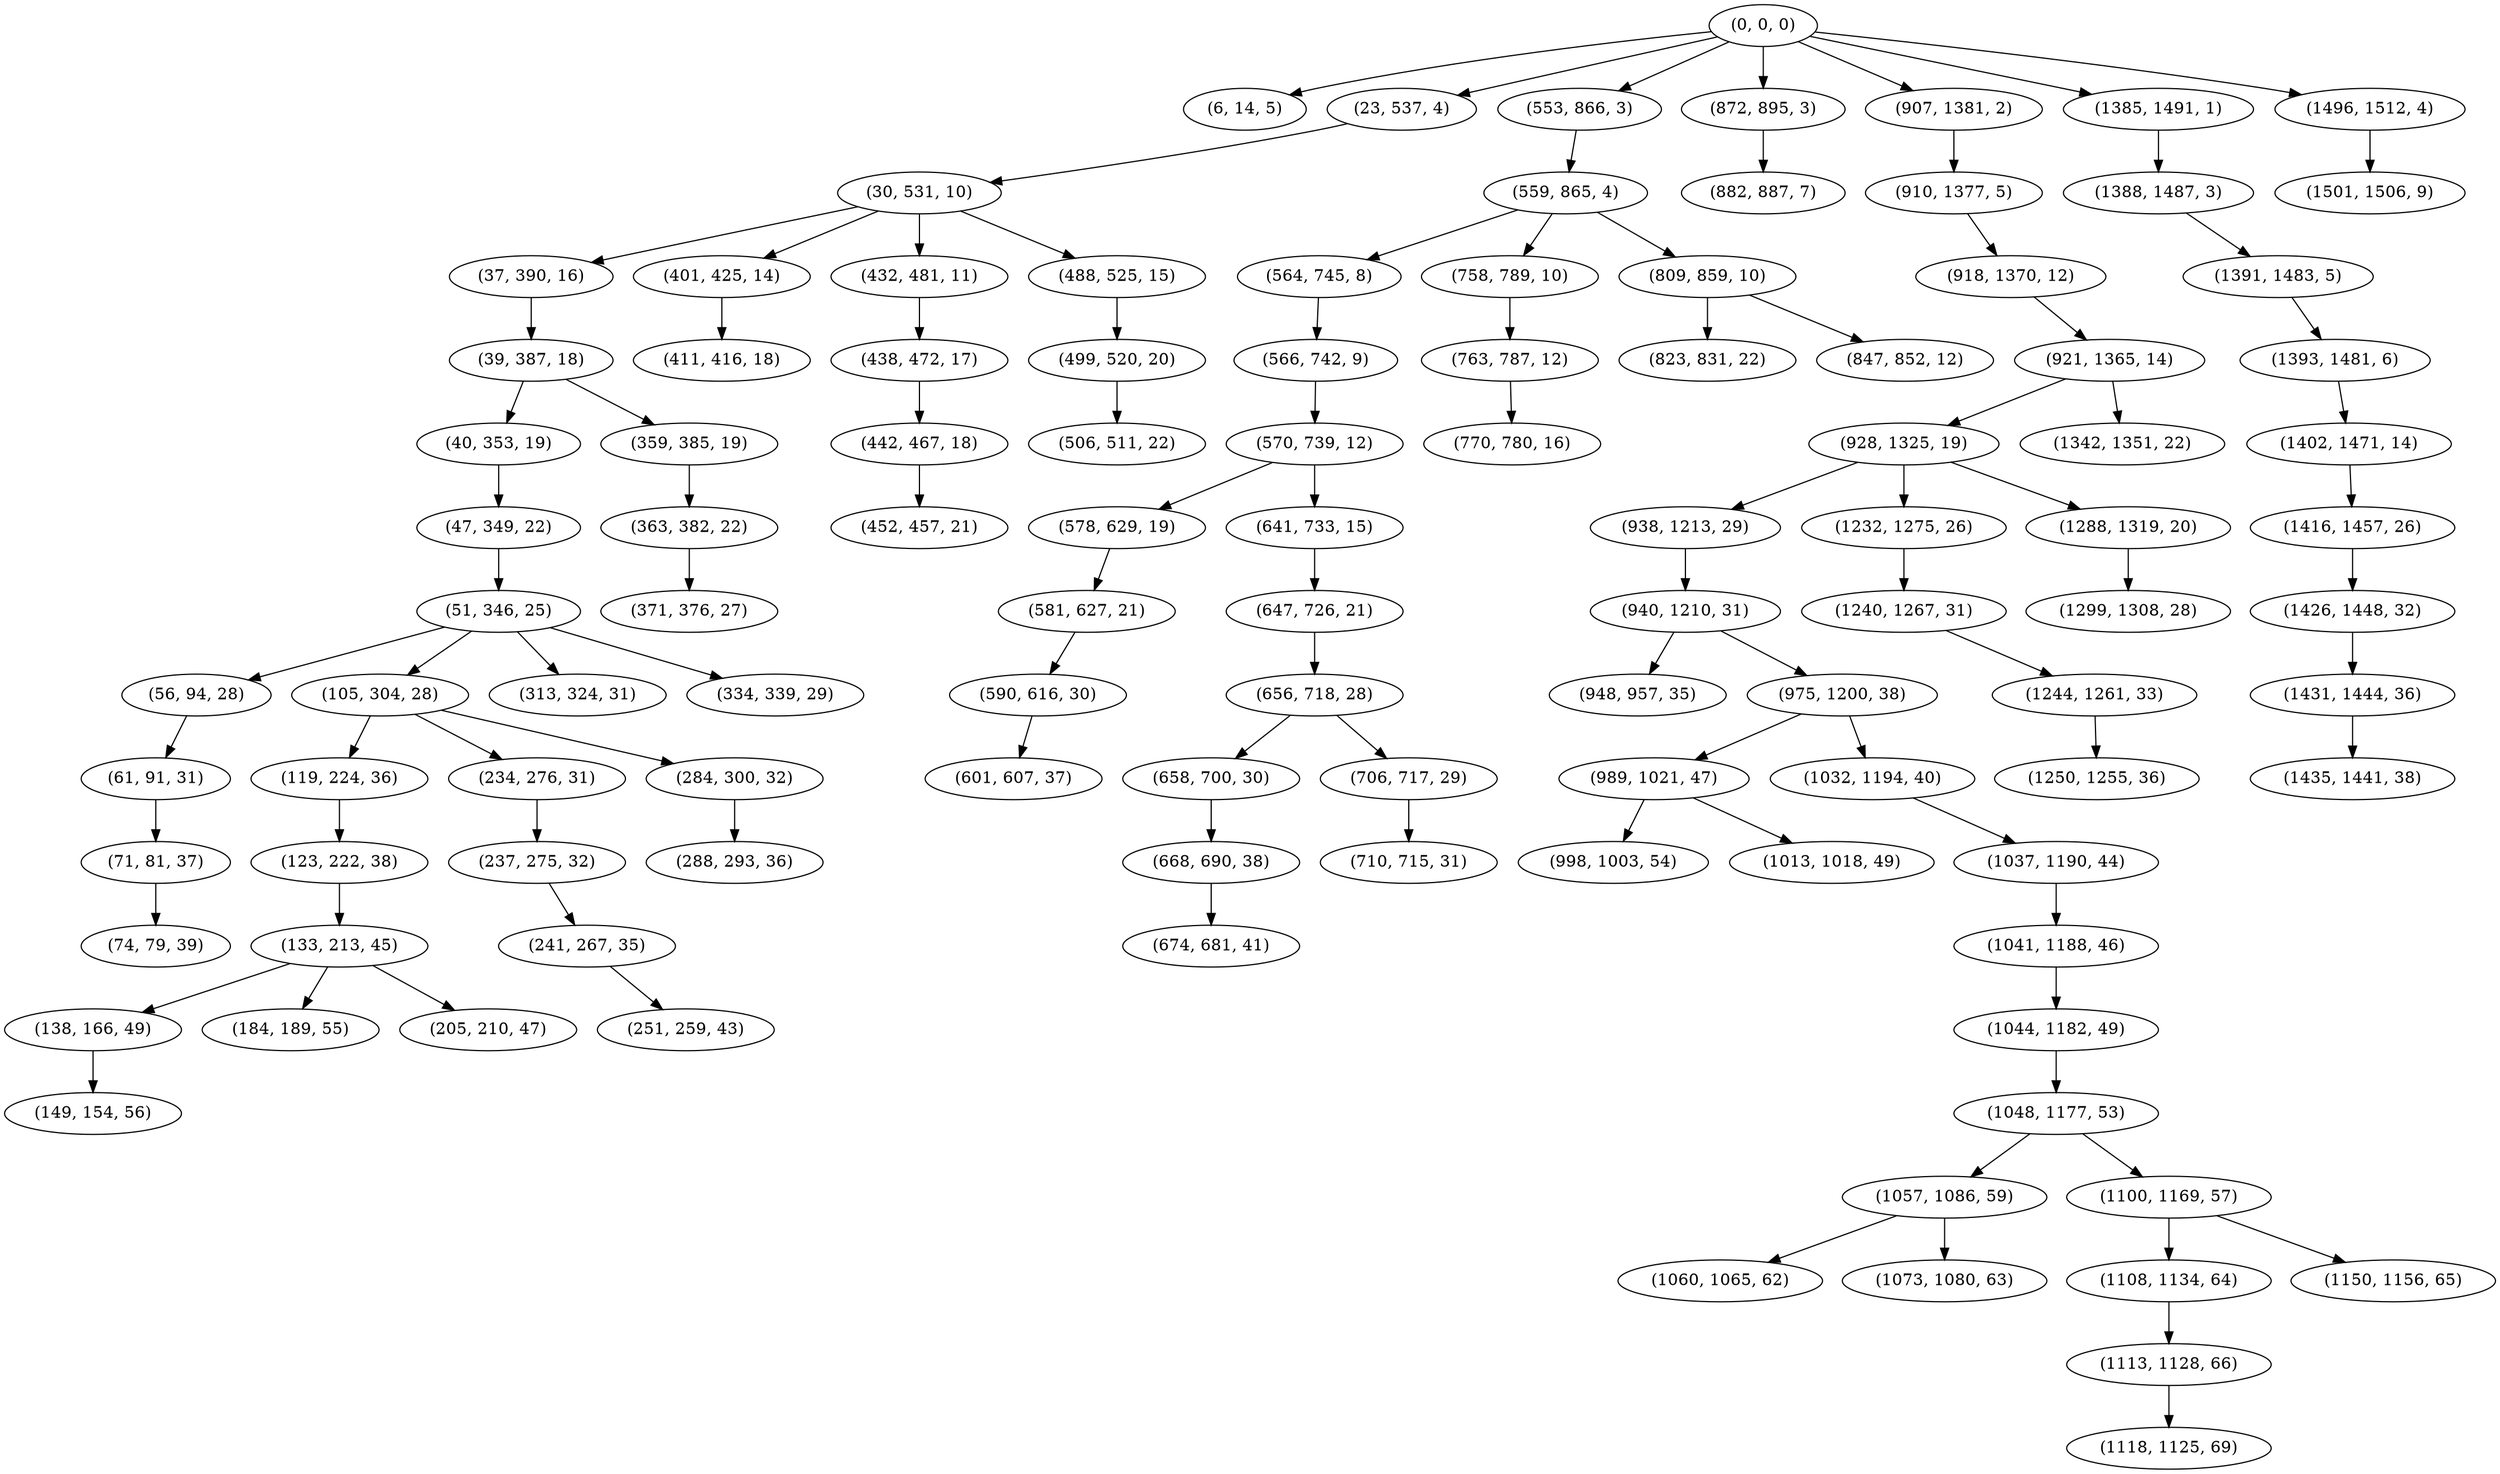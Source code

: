 digraph tree {
    "(0, 0, 0)";
    "(6, 14, 5)";
    "(23, 537, 4)";
    "(30, 531, 10)";
    "(37, 390, 16)";
    "(39, 387, 18)";
    "(40, 353, 19)";
    "(47, 349, 22)";
    "(51, 346, 25)";
    "(56, 94, 28)";
    "(61, 91, 31)";
    "(71, 81, 37)";
    "(74, 79, 39)";
    "(105, 304, 28)";
    "(119, 224, 36)";
    "(123, 222, 38)";
    "(133, 213, 45)";
    "(138, 166, 49)";
    "(149, 154, 56)";
    "(184, 189, 55)";
    "(205, 210, 47)";
    "(234, 276, 31)";
    "(237, 275, 32)";
    "(241, 267, 35)";
    "(251, 259, 43)";
    "(284, 300, 32)";
    "(288, 293, 36)";
    "(313, 324, 31)";
    "(334, 339, 29)";
    "(359, 385, 19)";
    "(363, 382, 22)";
    "(371, 376, 27)";
    "(401, 425, 14)";
    "(411, 416, 18)";
    "(432, 481, 11)";
    "(438, 472, 17)";
    "(442, 467, 18)";
    "(452, 457, 21)";
    "(488, 525, 15)";
    "(499, 520, 20)";
    "(506, 511, 22)";
    "(553, 866, 3)";
    "(559, 865, 4)";
    "(564, 745, 8)";
    "(566, 742, 9)";
    "(570, 739, 12)";
    "(578, 629, 19)";
    "(581, 627, 21)";
    "(590, 616, 30)";
    "(601, 607, 37)";
    "(641, 733, 15)";
    "(647, 726, 21)";
    "(656, 718, 28)";
    "(658, 700, 30)";
    "(668, 690, 38)";
    "(674, 681, 41)";
    "(706, 717, 29)";
    "(710, 715, 31)";
    "(758, 789, 10)";
    "(763, 787, 12)";
    "(770, 780, 16)";
    "(809, 859, 10)";
    "(823, 831, 22)";
    "(847, 852, 12)";
    "(872, 895, 3)";
    "(882, 887, 7)";
    "(907, 1381, 2)";
    "(910, 1377, 5)";
    "(918, 1370, 12)";
    "(921, 1365, 14)";
    "(928, 1325, 19)";
    "(938, 1213, 29)";
    "(940, 1210, 31)";
    "(948, 957, 35)";
    "(975, 1200, 38)";
    "(989, 1021, 47)";
    "(998, 1003, 54)";
    "(1013, 1018, 49)";
    "(1032, 1194, 40)";
    "(1037, 1190, 44)";
    "(1041, 1188, 46)";
    "(1044, 1182, 49)";
    "(1048, 1177, 53)";
    "(1057, 1086, 59)";
    "(1060, 1065, 62)";
    "(1073, 1080, 63)";
    "(1100, 1169, 57)";
    "(1108, 1134, 64)";
    "(1113, 1128, 66)";
    "(1118, 1125, 69)";
    "(1150, 1156, 65)";
    "(1232, 1275, 26)";
    "(1240, 1267, 31)";
    "(1244, 1261, 33)";
    "(1250, 1255, 36)";
    "(1288, 1319, 20)";
    "(1299, 1308, 28)";
    "(1342, 1351, 22)";
    "(1385, 1491, 1)";
    "(1388, 1487, 3)";
    "(1391, 1483, 5)";
    "(1393, 1481, 6)";
    "(1402, 1471, 14)";
    "(1416, 1457, 26)";
    "(1426, 1448, 32)";
    "(1431, 1444, 36)";
    "(1435, 1441, 38)";
    "(1496, 1512, 4)";
    "(1501, 1506, 9)";
    "(0, 0, 0)" -> "(6, 14, 5)";
    "(0, 0, 0)" -> "(23, 537, 4)";
    "(0, 0, 0)" -> "(553, 866, 3)";
    "(0, 0, 0)" -> "(872, 895, 3)";
    "(0, 0, 0)" -> "(907, 1381, 2)";
    "(0, 0, 0)" -> "(1385, 1491, 1)";
    "(0, 0, 0)" -> "(1496, 1512, 4)";
    "(23, 537, 4)" -> "(30, 531, 10)";
    "(30, 531, 10)" -> "(37, 390, 16)";
    "(30, 531, 10)" -> "(401, 425, 14)";
    "(30, 531, 10)" -> "(432, 481, 11)";
    "(30, 531, 10)" -> "(488, 525, 15)";
    "(37, 390, 16)" -> "(39, 387, 18)";
    "(39, 387, 18)" -> "(40, 353, 19)";
    "(39, 387, 18)" -> "(359, 385, 19)";
    "(40, 353, 19)" -> "(47, 349, 22)";
    "(47, 349, 22)" -> "(51, 346, 25)";
    "(51, 346, 25)" -> "(56, 94, 28)";
    "(51, 346, 25)" -> "(105, 304, 28)";
    "(51, 346, 25)" -> "(313, 324, 31)";
    "(51, 346, 25)" -> "(334, 339, 29)";
    "(56, 94, 28)" -> "(61, 91, 31)";
    "(61, 91, 31)" -> "(71, 81, 37)";
    "(71, 81, 37)" -> "(74, 79, 39)";
    "(105, 304, 28)" -> "(119, 224, 36)";
    "(105, 304, 28)" -> "(234, 276, 31)";
    "(105, 304, 28)" -> "(284, 300, 32)";
    "(119, 224, 36)" -> "(123, 222, 38)";
    "(123, 222, 38)" -> "(133, 213, 45)";
    "(133, 213, 45)" -> "(138, 166, 49)";
    "(133, 213, 45)" -> "(184, 189, 55)";
    "(133, 213, 45)" -> "(205, 210, 47)";
    "(138, 166, 49)" -> "(149, 154, 56)";
    "(234, 276, 31)" -> "(237, 275, 32)";
    "(237, 275, 32)" -> "(241, 267, 35)";
    "(241, 267, 35)" -> "(251, 259, 43)";
    "(284, 300, 32)" -> "(288, 293, 36)";
    "(359, 385, 19)" -> "(363, 382, 22)";
    "(363, 382, 22)" -> "(371, 376, 27)";
    "(401, 425, 14)" -> "(411, 416, 18)";
    "(432, 481, 11)" -> "(438, 472, 17)";
    "(438, 472, 17)" -> "(442, 467, 18)";
    "(442, 467, 18)" -> "(452, 457, 21)";
    "(488, 525, 15)" -> "(499, 520, 20)";
    "(499, 520, 20)" -> "(506, 511, 22)";
    "(553, 866, 3)" -> "(559, 865, 4)";
    "(559, 865, 4)" -> "(564, 745, 8)";
    "(559, 865, 4)" -> "(758, 789, 10)";
    "(559, 865, 4)" -> "(809, 859, 10)";
    "(564, 745, 8)" -> "(566, 742, 9)";
    "(566, 742, 9)" -> "(570, 739, 12)";
    "(570, 739, 12)" -> "(578, 629, 19)";
    "(570, 739, 12)" -> "(641, 733, 15)";
    "(578, 629, 19)" -> "(581, 627, 21)";
    "(581, 627, 21)" -> "(590, 616, 30)";
    "(590, 616, 30)" -> "(601, 607, 37)";
    "(641, 733, 15)" -> "(647, 726, 21)";
    "(647, 726, 21)" -> "(656, 718, 28)";
    "(656, 718, 28)" -> "(658, 700, 30)";
    "(656, 718, 28)" -> "(706, 717, 29)";
    "(658, 700, 30)" -> "(668, 690, 38)";
    "(668, 690, 38)" -> "(674, 681, 41)";
    "(706, 717, 29)" -> "(710, 715, 31)";
    "(758, 789, 10)" -> "(763, 787, 12)";
    "(763, 787, 12)" -> "(770, 780, 16)";
    "(809, 859, 10)" -> "(823, 831, 22)";
    "(809, 859, 10)" -> "(847, 852, 12)";
    "(872, 895, 3)" -> "(882, 887, 7)";
    "(907, 1381, 2)" -> "(910, 1377, 5)";
    "(910, 1377, 5)" -> "(918, 1370, 12)";
    "(918, 1370, 12)" -> "(921, 1365, 14)";
    "(921, 1365, 14)" -> "(928, 1325, 19)";
    "(921, 1365, 14)" -> "(1342, 1351, 22)";
    "(928, 1325, 19)" -> "(938, 1213, 29)";
    "(928, 1325, 19)" -> "(1232, 1275, 26)";
    "(928, 1325, 19)" -> "(1288, 1319, 20)";
    "(938, 1213, 29)" -> "(940, 1210, 31)";
    "(940, 1210, 31)" -> "(948, 957, 35)";
    "(940, 1210, 31)" -> "(975, 1200, 38)";
    "(975, 1200, 38)" -> "(989, 1021, 47)";
    "(975, 1200, 38)" -> "(1032, 1194, 40)";
    "(989, 1021, 47)" -> "(998, 1003, 54)";
    "(989, 1021, 47)" -> "(1013, 1018, 49)";
    "(1032, 1194, 40)" -> "(1037, 1190, 44)";
    "(1037, 1190, 44)" -> "(1041, 1188, 46)";
    "(1041, 1188, 46)" -> "(1044, 1182, 49)";
    "(1044, 1182, 49)" -> "(1048, 1177, 53)";
    "(1048, 1177, 53)" -> "(1057, 1086, 59)";
    "(1048, 1177, 53)" -> "(1100, 1169, 57)";
    "(1057, 1086, 59)" -> "(1060, 1065, 62)";
    "(1057, 1086, 59)" -> "(1073, 1080, 63)";
    "(1100, 1169, 57)" -> "(1108, 1134, 64)";
    "(1100, 1169, 57)" -> "(1150, 1156, 65)";
    "(1108, 1134, 64)" -> "(1113, 1128, 66)";
    "(1113, 1128, 66)" -> "(1118, 1125, 69)";
    "(1232, 1275, 26)" -> "(1240, 1267, 31)";
    "(1240, 1267, 31)" -> "(1244, 1261, 33)";
    "(1244, 1261, 33)" -> "(1250, 1255, 36)";
    "(1288, 1319, 20)" -> "(1299, 1308, 28)";
    "(1385, 1491, 1)" -> "(1388, 1487, 3)";
    "(1388, 1487, 3)" -> "(1391, 1483, 5)";
    "(1391, 1483, 5)" -> "(1393, 1481, 6)";
    "(1393, 1481, 6)" -> "(1402, 1471, 14)";
    "(1402, 1471, 14)" -> "(1416, 1457, 26)";
    "(1416, 1457, 26)" -> "(1426, 1448, 32)";
    "(1426, 1448, 32)" -> "(1431, 1444, 36)";
    "(1431, 1444, 36)" -> "(1435, 1441, 38)";
    "(1496, 1512, 4)" -> "(1501, 1506, 9)";
}
